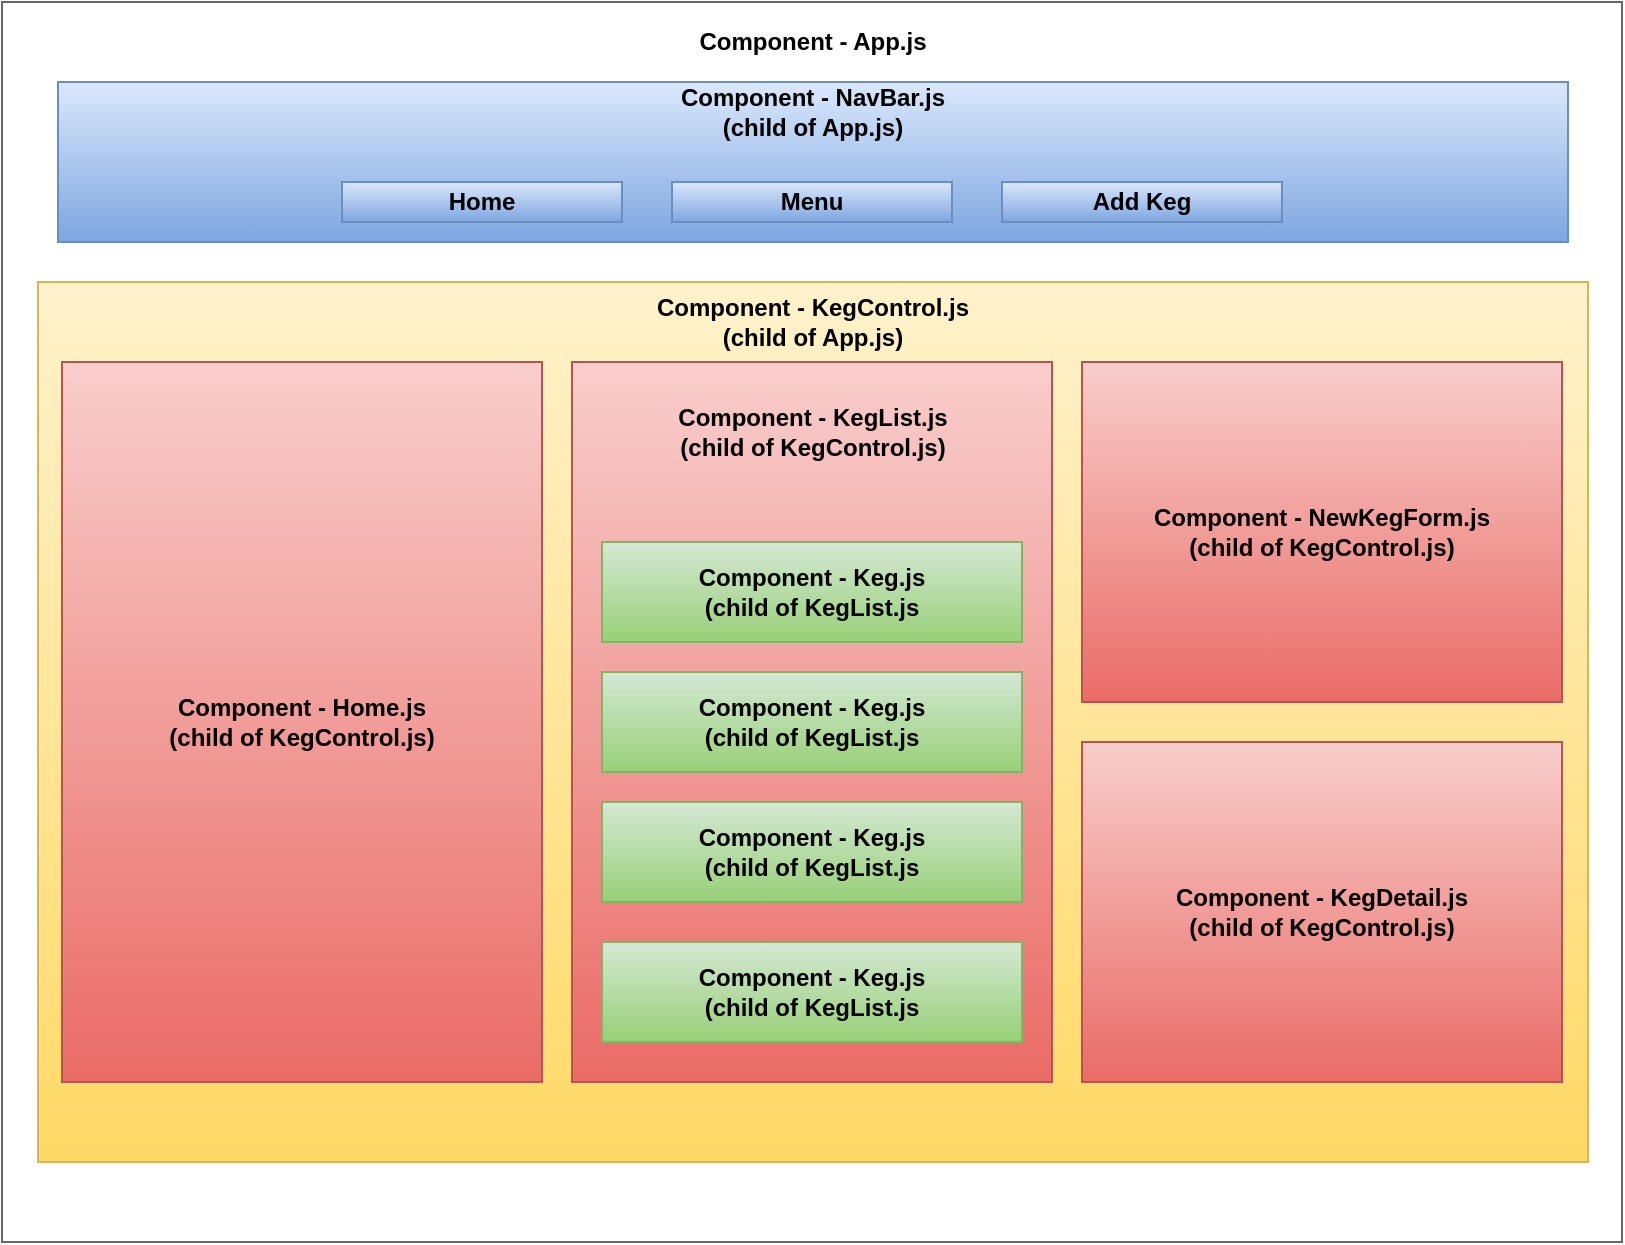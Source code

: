 <mxfile>
    <diagram id="hM9VHlbpZ4I8vxz3HVQj" name="Page-1">
        <mxGraphModel dx="1502" dy="741" grid="1" gridSize="10" guides="1" tooltips="1" connect="1" arrows="1" fold="1" page="1" pageScale="1" pageWidth="850" pageHeight="1100" math="0" shadow="0">
            <root>
                <mxCell id="0"/>
                <mxCell id="1" parent="0"/>
                <mxCell id="20" value="" style="rounded=0;whiteSpace=wrap;html=1;fillColor=#FFFFFF;strokeColor=#666666;fontColor=#333333;" vertex="1" parent="1">
                    <mxGeometry x="20" y="40" width="810" height="620" as="geometry"/>
                </mxCell>
                <mxCell id="2" value="" style="rounded=0;whiteSpace=wrap;html=1;fillColor=#dae8fc;gradientColor=#7ea6e0;strokeColor=#6c8ebf;" vertex="1" parent="1">
                    <mxGeometry x="48" y="80" width="755" height="80" as="geometry"/>
                </mxCell>
                <mxCell id="3" value="Home" style="rounded=0;whiteSpace=wrap;html=1;fillColor=#dae8fc;gradientColor=#7ea6e0;strokeColor=#6c8ebf;fontColor=#000000;fontStyle=1" vertex="1" parent="1">
                    <mxGeometry x="190" y="130" width="140" height="20" as="geometry"/>
                </mxCell>
                <mxCell id="4" value="Menu" style="rounded=0;whiteSpace=wrap;html=1;fillColor=#dae8fc;gradientColor=#7ea6e0;strokeColor=#6c8ebf;fontColor=#000000;fontStyle=1" vertex="1" parent="1">
                    <mxGeometry x="355" y="130" width="140" height="20" as="geometry"/>
                </mxCell>
                <mxCell id="5" value="Add Keg" style="rounded=0;whiteSpace=wrap;html=1;fillColor=#dae8fc;gradientColor=#7ea6e0;strokeColor=#6c8ebf;fontColor=#000000;fontStyle=1" vertex="1" parent="1">
                    <mxGeometry x="520" y="130" width="140" height="20" as="geometry"/>
                </mxCell>
                <mxCell id="6" value="" style="rounded=0;whiteSpace=wrap;html=1;fillColor=#fff2cc;gradientColor=#ffd966;strokeColor=#d6b656;" vertex="1" parent="1">
                    <mxGeometry x="38" y="180" width="775" height="440" as="geometry"/>
                </mxCell>
                <mxCell id="7" value="Component - Home.js&lt;br&gt;(child of KegControl.js)" style="rounded=0;whiteSpace=wrap;html=1;fontStyle=1;fillColor=#f8cecc;gradientColor=#ea6b66;strokeColor=#b85450;fontColor=#000000;" vertex="1" parent="1">
                    <mxGeometry x="50" y="220" width="240" height="360" as="geometry"/>
                </mxCell>
                <mxCell id="8" value="" style="rounded=0;whiteSpace=wrap;html=1;fillColor=#f8cecc;gradientColor=#ea6b66;strokeColor=#b85450;" vertex="1" parent="1">
                    <mxGeometry x="305" y="220" width="240" height="360" as="geometry"/>
                </mxCell>
                <mxCell id="9" value="Component - KegDetail.js&lt;br&gt;(child of KegControl.js)" style="rounded=0;whiteSpace=wrap;html=1;fillColor=#f8cecc;gradientColor=#ea6b66;strokeColor=#b85450;fontStyle=1;fontColor=#000000;" vertex="1" parent="1">
                    <mxGeometry x="560" y="410" width="240" height="170" as="geometry"/>
                </mxCell>
                <mxCell id="10" value="Component - KegControl.js&lt;br&gt;(child of App.js)" style="text;html=1;align=center;verticalAlign=middle;resizable=0;points=[];autosize=1;fontStyle=1;fontColor=#000000;" vertex="1" parent="1">
                    <mxGeometry x="340" y="185" width="170" height="30" as="geometry"/>
                </mxCell>
                <mxCell id="11" value="&lt;font color=&quot;#000000&quot;&gt;Component - NavBar.js&lt;br&gt;(child of App.js)&lt;/font&gt;" style="text;html=1;align=center;verticalAlign=middle;resizable=0;points=[];autosize=1;strokeColor=none;fillColor=none;fontStyle=1" vertex="1" parent="1">
                    <mxGeometry x="350" y="80" width="150" height="30" as="geometry"/>
                </mxCell>
                <mxCell id="15" value="Component - Keg.js&lt;br&gt;(child of KegList.js" style="rounded=0;whiteSpace=wrap;html=1;fillColor=#d5e8d4;gradientColor=#97d077;strokeColor=#82b366;fontColor=#000000;fontStyle=1" vertex="1" parent="1">
                    <mxGeometry x="320" y="310" width="210" height="50" as="geometry"/>
                </mxCell>
                <mxCell id="12" value="&lt;span&gt;Component - KegList.js&lt;/span&gt;&lt;br&gt;&lt;span&gt;(child of KegControl.js)&lt;/span&gt;" style="text;html=1;align=center;verticalAlign=middle;resizable=0;points=[];autosize=1;fontStyle=1;fontColor=#000000;" vertex="1" parent="1">
                    <mxGeometry x="350" y="240" width="150" height="30" as="geometry"/>
                </mxCell>
                <mxCell id="16" value="Component - Keg.js&lt;br&gt;(child of KegList.js" style="rounded=0;whiteSpace=wrap;html=1;fillColor=#d5e8d4;gradientColor=#97d077;strokeColor=#82b366;fontColor=#000000;fontStyle=1" vertex="1" parent="1">
                    <mxGeometry x="320" y="375" width="210" height="50" as="geometry"/>
                </mxCell>
                <mxCell id="17" value="Component - Keg.js&lt;br&gt;(child of KegList.js" style="rounded=0;whiteSpace=wrap;html=1;fillColor=#d5e8d4;gradientColor=#97d077;strokeColor=#82b366;fontStyle=1;fontColor=#000000;" vertex="1" parent="1">
                    <mxGeometry x="320" y="440" width="210" height="50" as="geometry"/>
                </mxCell>
                <mxCell id="18" value="Component - Keg.js&lt;br&gt;(child of KegList.js" style="rounded=0;whiteSpace=wrap;html=1;fillColor=#d5e8d4;gradientColor=#97d077;strokeColor=#82b366;fontStyle=1;fontColor=#000000;" vertex="1" parent="1">
                    <mxGeometry x="320" y="510" width="210" height="50" as="geometry"/>
                </mxCell>
                <mxCell id="19" value="Component - NewKegForm.js&lt;br&gt;(child of KegControl.js)" style="rounded=0;whiteSpace=wrap;html=1;fillColor=#f8cecc;gradientColor=#ea6b66;strokeColor=#b85450;fontColor=#000000;fontStyle=1" vertex="1" parent="1">
                    <mxGeometry x="560" y="220" width="240" height="170" as="geometry"/>
                </mxCell>
                <mxCell id="22" value="Component - App.js" style="text;html=1;align=center;verticalAlign=middle;resizable=0;points=[];autosize=1;strokeColor=none;fillColor=none;fontColor=#000000;fontStyle=1" vertex="1" parent="1">
                    <mxGeometry x="360" y="50" width="130" height="20" as="geometry"/>
                </mxCell>
            </root>
        </mxGraphModel>
    </diagram>
</mxfile>